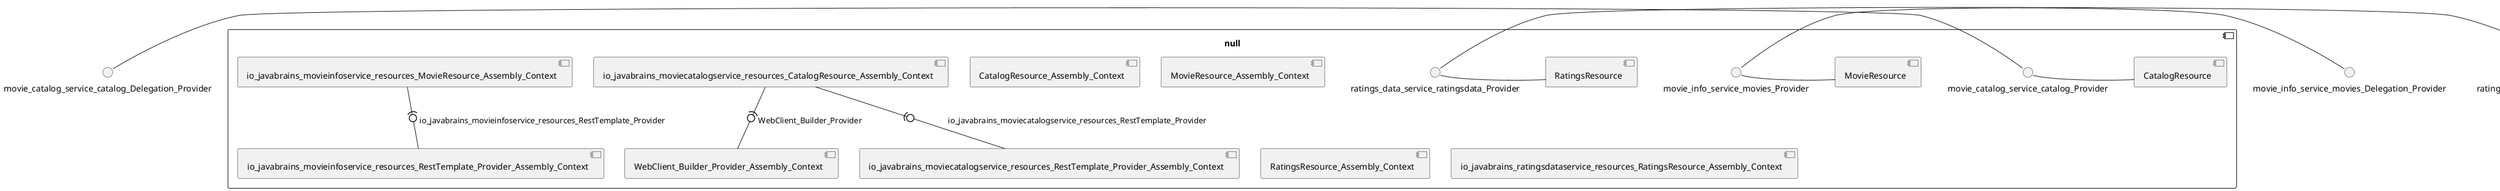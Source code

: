 @startuml
skinparam fixCircleLabelOverlapping true
() movie_catalog_service_catalog_Delegation_Provider
() movie_info_service_movies_Delegation_Provider
() ratings_data_service_ratingsdata_Delegation_Provider
component null {
[io_javabrains_moviecatalogservice_resources_CatalogResource_Assembly_Context] -(0- [WebClient_Builder_Provider_Assembly_Context] : WebClient_Builder_Provider
[io_javabrains_moviecatalogservice_resources_CatalogResource_Assembly_Context] -(0- [io_javabrains_moviecatalogservice_resources_RestTemplate_Provider_Assembly_Context] : io_javabrains_moviecatalogservice_resources_RestTemplate_Provider
[io_javabrains_movieinfoservice_resources_MovieResource_Assembly_Context] -(0- [io_javabrains_movieinfoservice_resources_RestTemplate_Provider_Assembly_Context] : io_javabrains_movieinfoservice_resources_RestTemplate_Provider
movie_catalog_service_catalog_Delegation_Provider - movie_catalog_service_catalog_Provider
movie_catalog_service_catalog_Provider - [CatalogResource]
movie_info_service_movies_Delegation_Provider - movie_info_service_movies_Provider
movie_info_service_movies_Provider - [MovieResource]
ratings_data_service_ratingsdata_Delegation_Provider - ratings_data_service_ratingsdata_Provider
ratings_data_service_ratingsdata_Provider - [RatingsResource]
[CatalogResource_Assembly_Context] [[koushikkothagal-spring-boot-microservices-workshop.repository#_kgsogr8UEe6rzKOewLe8gQ]]
[MovieResource_Assembly_Context] [[koushikkothagal-spring-boot-microservices-workshop.repository#_kgsogr8UEe6rzKOewLe8gQ]]
[RatingsResource_Assembly_Context] [[koushikkothagal-spring-boot-microservices-workshop.repository#_kgsogr8UEe6rzKOewLe8gQ]]
[WebClient_Builder_Provider_Assembly_Context] [[koushikkothagal-spring-boot-microservices-workshop.repository#_kgsogr8UEe6rzKOewLe8gQ]]
[io_javabrains_moviecatalogservice_resources_CatalogResource_Assembly_Context] [[koushikkothagal-spring-boot-microservices-workshop.repository#_kgsogr8UEe6rzKOewLe8gQ]]
[io_javabrains_moviecatalogservice_resources_RestTemplate_Provider_Assembly_Context] [[koushikkothagal-spring-boot-microservices-workshop.repository#_kgsogr8UEe6rzKOewLe8gQ]]
[io_javabrains_movieinfoservice_resources_MovieResource_Assembly_Context] [[koushikkothagal-spring-boot-microservices-workshop.repository#_kgsogr8UEe6rzKOewLe8gQ]]
[io_javabrains_movieinfoservice_resources_RestTemplate_Provider_Assembly_Context] [[koushikkothagal-spring-boot-microservices-workshop.repository#_kgsogr8UEe6rzKOewLe8gQ]]
[io_javabrains_ratingsdataservice_resources_RatingsResource_Assembly_Context] [[koushikkothagal-spring-boot-microservices-workshop.repository#_kgsogr8UEe6rzKOewLe8gQ]]
}

@enduml

